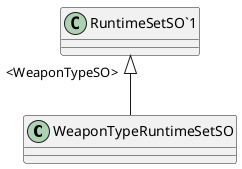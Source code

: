 @startuml
class WeaponTypeRuntimeSetSO {
}
"RuntimeSetSO`1" "<WeaponTypeSO>" <|-- WeaponTypeRuntimeSetSO
@enduml
